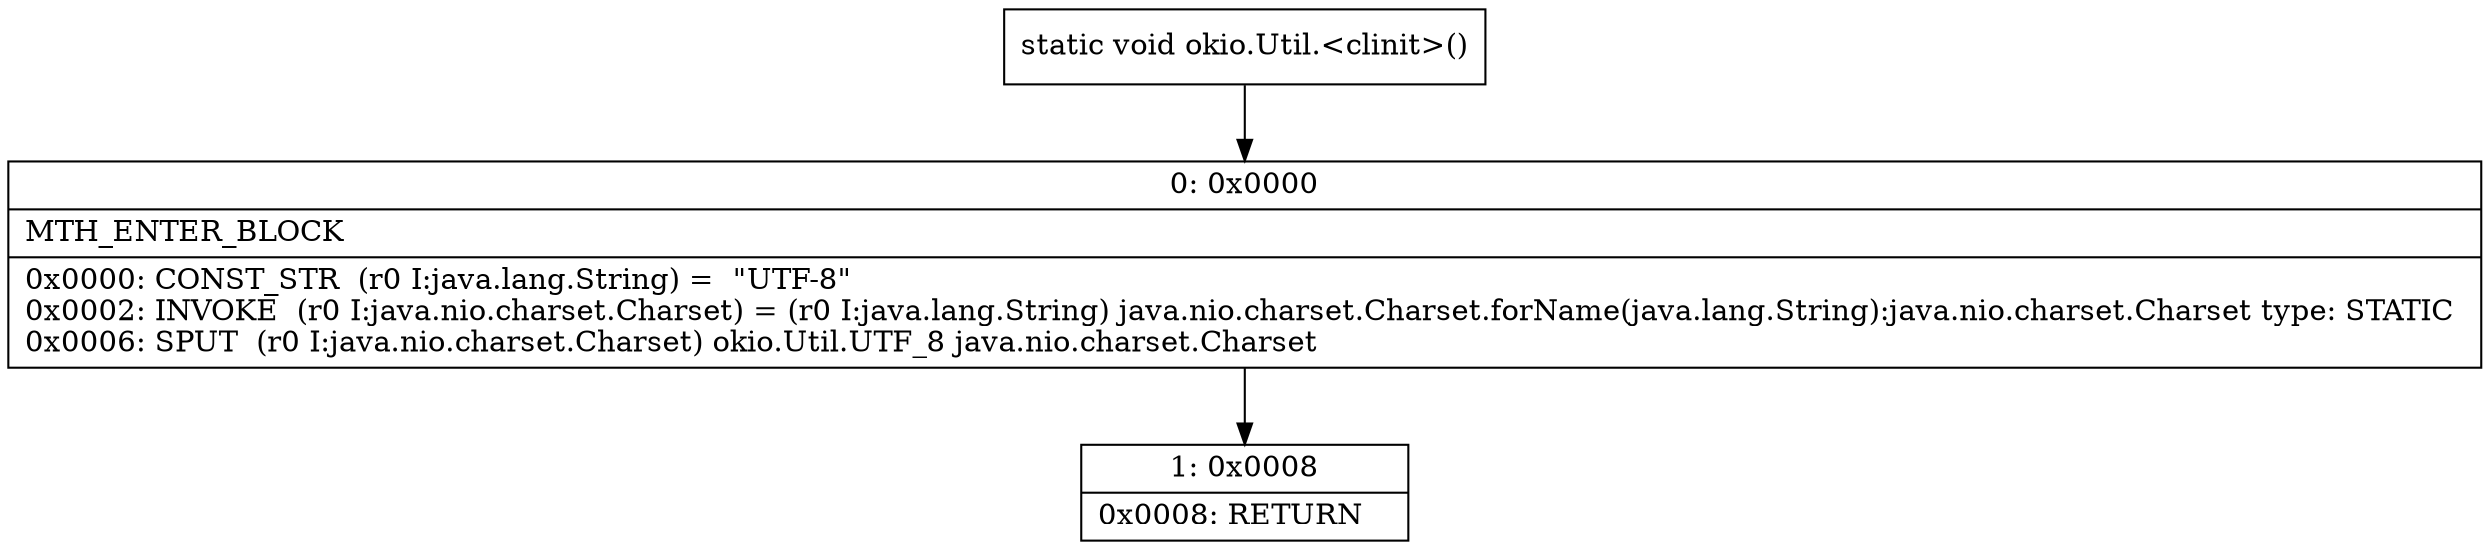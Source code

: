 digraph "CFG forokio.Util.\<clinit\>()V" {
Node_0 [shape=record,label="{0\:\ 0x0000|MTH_ENTER_BLOCK\l|0x0000: CONST_STR  (r0 I:java.lang.String) =  \"UTF\-8\" \l0x0002: INVOKE  (r0 I:java.nio.charset.Charset) = (r0 I:java.lang.String) java.nio.charset.Charset.forName(java.lang.String):java.nio.charset.Charset type: STATIC \l0x0006: SPUT  (r0 I:java.nio.charset.Charset) okio.Util.UTF_8 java.nio.charset.Charset \l}"];
Node_1 [shape=record,label="{1\:\ 0x0008|0x0008: RETURN   \l}"];
MethodNode[shape=record,label="{static void okio.Util.\<clinit\>() }"];
MethodNode -> Node_0;
Node_0 -> Node_1;
}

